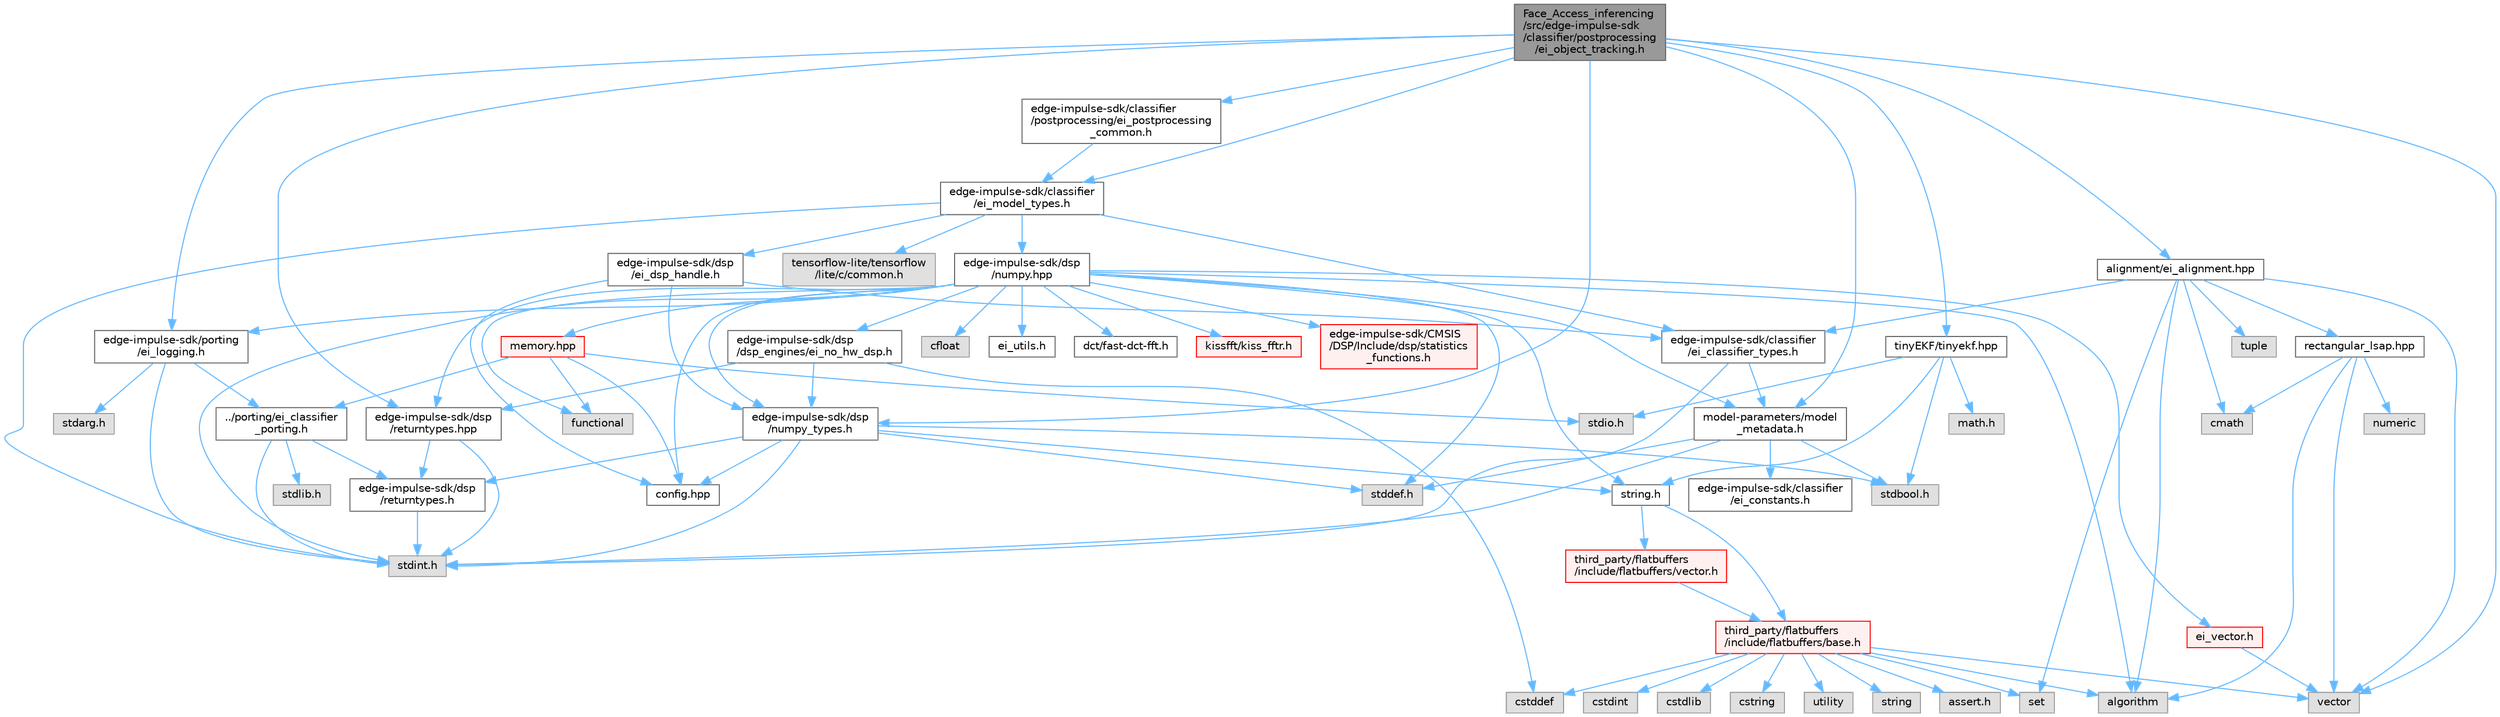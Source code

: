 digraph "Face_Access_inferencing/src/edge-impulse-sdk/classifier/postprocessing/ei_object_tracking.h"
{
 // LATEX_PDF_SIZE
  bgcolor="transparent";
  edge [fontname=Helvetica,fontsize=10,labelfontname=Helvetica,labelfontsize=10];
  node [fontname=Helvetica,fontsize=10,shape=box,height=0.2,width=0.4];
  Node1 [id="Node000001",label="Face_Access_inferencing\l/src/edge-impulse-sdk\l/classifier/postprocessing\l/ei_object_tracking.h",height=0.2,width=0.4,color="gray40", fillcolor="grey60", style="filled", fontcolor="black",tooltip=" "];
  Node1 -> Node2 [id="edge1_Node000001_Node000002",color="steelblue1",style="solid",tooltip=" "];
  Node2 [id="Node000002",label="edge-impulse-sdk/dsp\l/numpy_types.h",height=0.2,width=0.4,color="grey40", fillcolor="white", style="filled",URL="$numpy__types_8h.html",tooltip=" "];
  Node2 -> Node3 [id="edge2_Node000002_Node000003",color="steelblue1",style="solid",tooltip=" "];
  Node3 [id="Node000003",label="stdint.h",height=0.2,width=0.4,color="grey60", fillcolor="#E0E0E0", style="filled",tooltip=" "];
  Node2 -> Node4 [id="edge3_Node000002_Node000004",color="steelblue1",style="solid",tooltip=" "];
  Node4 [id="Node000004",label="stdbool.h",height=0.2,width=0.4,color="grey60", fillcolor="#E0E0E0", style="filled",tooltip=" "];
  Node2 -> Node5 [id="edge4_Node000002_Node000005",color="steelblue1",style="solid",tooltip=" "];
  Node5 [id="Node000005",label="string.h",height=0.2,width=0.4,color="grey40", fillcolor="white", style="filled",URL="$string_8h.html",tooltip=" "];
  Node5 -> Node6 [id="edge5_Node000005_Node000006",color="steelblue1",style="solid",tooltip=" "];
  Node6 [id="Node000006",label="third_party/flatbuffers\l/include/flatbuffers/base.h",height=0.2,width=0.4,color="red", fillcolor="#FFF0F0", style="filled",URL="$base_8h.html",tooltip=" "];
  Node6 -> Node7 [id="edge6_Node000006_Node000007",color="steelblue1",style="solid",tooltip=" "];
  Node7 [id="Node000007",label="assert.h",height=0.2,width=0.4,color="grey60", fillcolor="#E0E0E0", style="filled",tooltip=" "];
  Node6 -> Node8 [id="edge7_Node000006_Node000008",color="steelblue1",style="solid",tooltip=" "];
  Node8 [id="Node000008",label="cstdint",height=0.2,width=0.4,color="grey60", fillcolor="#E0E0E0", style="filled",tooltip=" "];
  Node6 -> Node9 [id="edge8_Node000006_Node000009",color="steelblue1",style="solid",tooltip=" "];
  Node9 [id="Node000009",label="cstddef",height=0.2,width=0.4,color="grey60", fillcolor="#E0E0E0", style="filled",tooltip=" "];
  Node6 -> Node10 [id="edge9_Node000006_Node000010",color="steelblue1",style="solid",tooltip=" "];
  Node10 [id="Node000010",label="cstdlib",height=0.2,width=0.4,color="grey60", fillcolor="#E0E0E0", style="filled",tooltip=" "];
  Node6 -> Node11 [id="edge10_Node000006_Node000011",color="steelblue1",style="solid",tooltip=" "];
  Node11 [id="Node000011",label="cstring",height=0.2,width=0.4,color="grey60", fillcolor="#E0E0E0", style="filled",tooltip=" "];
  Node6 -> Node12 [id="edge11_Node000006_Node000012",color="steelblue1",style="solid",tooltip=" "];
  Node12 [id="Node000012",label="utility",height=0.2,width=0.4,color="grey60", fillcolor="#E0E0E0", style="filled",tooltip=" "];
  Node6 -> Node13 [id="edge12_Node000006_Node000013",color="steelblue1",style="solid",tooltip=" "];
  Node13 [id="Node000013",label="string",height=0.2,width=0.4,color="grey60", fillcolor="#E0E0E0", style="filled",tooltip=" "];
  Node6 -> Node15 [id="edge13_Node000006_Node000015",color="steelblue1",style="solid",tooltip=" "];
  Node15 [id="Node000015",label="vector",height=0.2,width=0.4,color="grey60", fillcolor="#E0E0E0", style="filled",tooltip=" "];
  Node6 -> Node16 [id="edge14_Node000006_Node000016",color="steelblue1",style="solid",tooltip=" "];
  Node16 [id="Node000016",label="set",height=0.2,width=0.4,color="grey60", fillcolor="#E0E0E0", style="filled",tooltip=" "];
  Node6 -> Node17 [id="edge15_Node000006_Node000017",color="steelblue1",style="solid",tooltip=" "];
  Node17 [id="Node000017",label="algorithm",height=0.2,width=0.4,color="grey60", fillcolor="#E0E0E0", style="filled",tooltip=" "];
  Node5 -> Node20 [id="edge16_Node000005_Node000020",color="steelblue1",style="solid",tooltip=" "];
  Node20 [id="Node000020",label="third_party/flatbuffers\l/include/flatbuffers/vector.h",height=0.2,width=0.4,color="red", fillcolor="#FFF0F0", style="filled",URL="$vector_8h.html",tooltip=" "];
  Node20 -> Node6 [id="edge17_Node000020_Node000006",color="steelblue1",style="solid",tooltip=" "];
  Node2 -> Node24 [id="edge18_Node000002_Node000024",color="steelblue1",style="solid",tooltip=" "];
  Node24 [id="Node000024",label="stddef.h",height=0.2,width=0.4,color="grey60", fillcolor="#E0E0E0", style="filled",tooltip=" "];
  Node2 -> Node25 [id="edge19_Node000002_Node000025",color="steelblue1",style="solid",tooltip=" "];
  Node25 [id="Node000025",label="config.hpp",height=0.2,width=0.4,color="grey40", fillcolor="white", style="filled",URL="$config_8hpp.html",tooltip=" "];
  Node2 -> Node26 [id="edge20_Node000002_Node000026",color="steelblue1",style="solid",tooltip=" "];
  Node26 [id="Node000026",label="edge-impulse-sdk/dsp\l/returntypes.h",height=0.2,width=0.4,color="grey40", fillcolor="white", style="filled",URL="$returntypes_8h.html",tooltip=" "];
  Node26 -> Node3 [id="edge21_Node000026_Node000003",color="steelblue1",style="solid",tooltip=" "];
  Node1 -> Node27 [id="edge22_Node000001_Node000027",color="steelblue1",style="solid",tooltip=" "];
  Node27 [id="Node000027",label="edge-impulse-sdk/dsp\l/returntypes.hpp",height=0.2,width=0.4,color="grey40", fillcolor="white", style="filled",URL="$returntypes_8hpp.html",tooltip=" "];
  Node27 -> Node3 [id="edge23_Node000027_Node000003",color="steelblue1",style="solid",tooltip=" "];
  Node27 -> Node26 [id="edge24_Node000027_Node000026",color="steelblue1",style="solid",tooltip=" "];
  Node1 -> Node28 [id="edge25_Node000001_Node000028",color="steelblue1",style="solid",tooltip=" "];
  Node28 [id="Node000028",label="edge-impulse-sdk/classifier\l/ei_model_types.h",height=0.2,width=0.4,color="grey40", fillcolor="white", style="filled",URL="$ei__model__types_8h.html",tooltip=" "];
  Node28 -> Node3 [id="edge26_Node000028_Node000003",color="steelblue1",style="solid",tooltip=" "];
  Node28 -> Node29 [id="edge27_Node000028_Node000029",color="steelblue1",style="solid",tooltip=" "];
  Node29 [id="Node000029",label="edge-impulse-sdk/classifier\l/ei_classifier_types.h",height=0.2,width=0.4,color="grey40", fillcolor="white", style="filled",URL="$ei__classifier__types_8h.html",tooltip=" "];
  Node29 -> Node3 [id="edge28_Node000029_Node000003",color="steelblue1",style="solid",tooltip=" "];
  Node29 -> Node30 [id="edge29_Node000029_Node000030",color="steelblue1",style="solid",tooltip=" "];
  Node30 [id="Node000030",label="model-parameters/model\l_metadata.h",height=0.2,width=0.4,color="grey40", fillcolor="white", style="filled",URL="$model__metadata_8h.html",tooltip=" "];
  Node30 -> Node3 [id="edge30_Node000030_Node000003",color="steelblue1",style="solid",tooltip=" "];
  Node30 -> Node4 [id="edge31_Node000030_Node000004",color="steelblue1",style="solid",tooltip=" "];
  Node30 -> Node24 [id="edge32_Node000030_Node000024",color="steelblue1",style="solid",tooltip=" "];
  Node30 -> Node31 [id="edge33_Node000030_Node000031",color="steelblue1",style="solid",tooltip=" "];
  Node31 [id="Node000031",label="edge-impulse-sdk/classifier\l/ei_constants.h",height=0.2,width=0.4,color="grey40", fillcolor="white", style="filled",URL="$ei__constants_8h.html",tooltip=" "];
  Node28 -> Node32 [id="edge34_Node000028_Node000032",color="steelblue1",style="solid",tooltip=" "];
  Node32 [id="Node000032",label="edge-impulse-sdk/dsp\l/ei_dsp_handle.h",height=0.2,width=0.4,color="grey40", fillcolor="white", style="filled",URL="$ei__dsp__handle_8h.html",tooltip=" "];
  Node32 -> Node25 [id="edge35_Node000032_Node000025",color="steelblue1",style="solid",tooltip=" "];
  Node32 -> Node2 [id="edge36_Node000032_Node000002",color="steelblue1",style="solid",tooltip=" "];
  Node32 -> Node29 [id="edge37_Node000032_Node000029",color="steelblue1",style="solid",tooltip=" "];
  Node28 -> Node33 [id="edge38_Node000028_Node000033",color="steelblue1",style="solid",tooltip=" "];
  Node33 [id="Node000033",label="edge-impulse-sdk/dsp\l/numpy.hpp",height=0.2,width=0.4,color="grey40", fillcolor="white", style="filled",URL="$numpy_8hpp.html",tooltip=" "];
  Node33 -> Node3 [id="edge39_Node000033_Node000003",color="steelblue1",style="solid",tooltip=" "];
  Node33 -> Node5 [id="edge40_Node000033_Node000005",color="steelblue1",style="solid",tooltip=" "];
  Node33 -> Node24 [id="edge41_Node000033_Node000024",color="steelblue1",style="solid",tooltip=" "];
  Node33 -> Node34 [id="edge42_Node000033_Node000034",color="steelblue1",style="solid",tooltip=" "];
  Node34 [id="Node000034",label="cfloat",height=0.2,width=0.4,color="grey60", fillcolor="#E0E0E0", style="filled",tooltip=" "];
  Node33 -> Node35 [id="edge43_Node000033_Node000035",color="steelblue1",style="solid",tooltip=" "];
  Node35 [id="Node000035",label="ei_vector.h",height=0.2,width=0.4,color="red", fillcolor="#FFF0F0", style="filled",URL="$ei__vector_8h.html",tooltip=" "];
  Node35 -> Node15 [id="edge44_Node000035_Node000015",color="steelblue1",style="solid",tooltip=" "];
  Node33 -> Node17 [id="edge45_Node000033_Node000017",color="steelblue1",style="solid",tooltip=" "];
  Node33 -> Node2 [id="edge46_Node000033_Node000002",color="steelblue1",style="solid",tooltip=" "];
  Node33 -> Node25 [id="edge47_Node000033_Node000025",color="steelblue1",style="solid",tooltip=" "];
  Node33 -> Node27 [id="edge48_Node000033_Node000027",color="steelblue1",style="solid",tooltip=" "];
  Node33 -> Node37 [id="edge49_Node000033_Node000037",color="steelblue1",style="solid",tooltip=" "];
  Node37 [id="Node000037",label="memory.hpp",height=0.2,width=0.4,color="red", fillcolor="#FFF0F0", style="filled",URL="$memory_8hpp.html",tooltip=" "];
  Node37 -> Node38 [id="edge50_Node000037_Node000038",color="steelblue1",style="solid",tooltip=" "];
  Node38 [id="Node000038",label="functional",height=0.2,width=0.4,color="grey60", fillcolor="#E0E0E0", style="filled",tooltip=" "];
  Node37 -> Node39 [id="edge51_Node000037_Node000039",color="steelblue1",style="solid",tooltip=" "];
  Node39 [id="Node000039",label="stdio.h",height=0.2,width=0.4,color="grey60", fillcolor="#E0E0E0", style="filled",tooltip=" "];
  Node37 -> Node40 [id="edge52_Node000037_Node000040",color="steelblue1",style="solid",tooltip=" "];
  Node40 [id="Node000040",label="../porting/ei_classifier\l_porting.h",height=0.2,width=0.4,color="grey40", fillcolor="white", style="filled",URL="$ei__classifier__porting_8h.html",tooltip=" "];
  Node40 -> Node3 [id="edge53_Node000040_Node000003",color="steelblue1",style="solid",tooltip=" "];
  Node40 -> Node41 [id="edge54_Node000040_Node000041",color="steelblue1",style="solid",tooltip=" "];
  Node41 [id="Node000041",label="stdlib.h",height=0.2,width=0.4,color="grey60", fillcolor="#E0E0E0", style="filled",tooltip=" "];
  Node40 -> Node26 [id="edge55_Node000040_Node000026",color="steelblue1",style="solid",tooltip=" "];
  Node37 -> Node25 [id="edge56_Node000037_Node000025",color="steelblue1",style="solid",tooltip=" "];
  Node33 -> Node43 [id="edge57_Node000033_Node000043",color="steelblue1",style="solid",tooltip=" "];
  Node43 [id="Node000043",label="ei_utils.h",height=0.2,width=0.4,color="grey40", fillcolor="white", style="filled",URL="$ei__utils_8h.html",tooltip=" "];
  Node33 -> Node44 [id="edge58_Node000033_Node000044",color="steelblue1",style="solid",tooltip=" "];
  Node44 [id="Node000044",label="dct/fast-dct-fft.h",height=0.2,width=0.4,color="grey40", fillcolor="white", style="filled",URL="$fast-dct-fft_8h.html",tooltip=" "];
  Node33 -> Node45 [id="edge59_Node000033_Node000045",color="steelblue1",style="solid",tooltip=" "];
  Node45 [id="Node000045",label="kissfft/kiss_fftr.h",height=0.2,width=0.4,color="red", fillcolor="#FFF0F0", style="filled",URL="$_face___access__inferencing_2src_2edge-impulse-sdk_2dsp_2kissfft_2kiss__fftr_8h.html",tooltip=" "];
  Node33 -> Node48 [id="edge60_Node000033_Node000048",color="steelblue1",style="solid",tooltip=" "];
  Node48 [id="Node000048",label="edge-impulse-sdk/porting\l/ei_logging.h",height=0.2,width=0.4,color="grey40", fillcolor="white", style="filled",URL="$ei__logging_8h.html",tooltip=" "];
  Node48 -> Node3 [id="edge61_Node000048_Node000003",color="steelblue1",style="solid",tooltip=" "];
  Node48 -> Node49 [id="edge62_Node000048_Node000049",color="steelblue1",style="solid",tooltip=" "];
  Node49 [id="Node000049",label="stdarg.h",height=0.2,width=0.4,color="grey60", fillcolor="#E0E0E0", style="filled",tooltip=" "];
  Node48 -> Node40 [id="edge63_Node000048_Node000040",color="steelblue1",style="solid",tooltip=" "];
  Node33 -> Node30 [id="edge64_Node000033_Node000030",color="steelblue1",style="solid",tooltip=" "];
  Node33 -> Node50 [id="edge65_Node000033_Node000050",color="steelblue1",style="solid",tooltip=" "];
  Node50 [id="Node000050",label="edge-impulse-sdk/dsp\l/dsp_engines/ei_no_hw_dsp.h",height=0.2,width=0.4,color="grey40", fillcolor="white", style="filled",URL="$ei__no__hw__dsp_8h.html",tooltip=" "];
  Node50 -> Node9 [id="edge66_Node000050_Node000009",color="steelblue1",style="solid",tooltip=" "];
  Node50 -> Node27 [id="edge67_Node000050_Node000027",color="steelblue1",style="solid",tooltip=" "];
  Node50 -> Node2 [id="edge68_Node000050_Node000002",color="steelblue1",style="solid",tooltip=" "];
  Node33 -> Node51 [id="edge69_Node000033_Node000051",color="steelblue1",style="solid",tooltip=" "];
  Node51 [id="Node000051",label="edge-impulse-sdk/CMSIS\l/DSP/Include/dsp/statistics\l_functions.h",height=0.2,width=0.4,color="red", fillcolor="#FFF0F0", style="filled",URL="$statistics__functions_8h.html",tooltip=" "];
  Node33 -> Node38 [id="edge70_Node000033_Node000038",color="steelblue1",style="solid",tooltip=" "];
  Node28 -> Node61 [id="edge71_Node000028_Node000061",color="steelblue1",style="solid",tooltip=" "];
  Node61 [id="Node000061",label="tensorflow-lite/tensorflow\l/lite/c/common.h",height=0.2,width=0.4,color="grey60", fillcolor="#E0E0E0", style="filled",tooltip=" "];
  Node1 -> Node48 [id="edge72_Node000001_Node000048",color="steelblue1",style="solid",tooltip=" "];
  Node1 -> Node62 [id="edge73_Node000001_Node000062",color="steelblue1",style="solid",tooltip=" "];
  Node62 [id="Node000062",label="edge-impulse-sdk/classifier\l/postprocessing/ei_postprocessing\l_common.h",height=0.2,width=0.4,color="grey40", fillcolor="white", style="filled",URL="$ei__postprocessing__common_8h.html",tooltip=" "];
  Node62 -> Node28 [id="edge74_Node000062_Node000028",color="steelblue1",style="solid",tooltip=" "];
  Node1 -> Node30 [id="edge75_Node000001_Node000030",color="steelblue1",style="solid",tooltip=" "];
  Node1 -> Node15 [id="edge76_Node000001_Node000015",color="steelblue1",style="solid",tooltip=" "];
  Node1 -> Node63 [id="edge77_Node000001_Node000063",color="steelblue1",style="solid",tooltip=" "];
  Node63 [id="Node000063",label="tinyEKF/tinyekf.hpp",height=0.2,width=0.4,color="grey40", fillcolor="white", style="filled",URL="$tinyekf_8hpp.html",tooltip=" "];
  Node63 -> Node47 [id="edge78_Node000063_Node000047",color="steelblue1",style="solid",tooltip=" "];
  Node47 [id="Node000047",label="math.h",height=0.2,width=0.4,color="grey60", fillcolor="#E0E0E0", style="filled",tooltip=" "];
  Node63 -> Node4 [id="edge79_Node000063_Node000004",color="steelblue1",style="solid",tooltip=" "];
  Node63 -> Node5 [id="edge80_Node000063_Node000005",color="steelblue1",style="solid",tooltip=" "];
  Node63 -> Node39 [id="edge81_Node000063_Node000039",color="steelblue1",style="solid",tooltip=" "];
  Node1 -> Node64 [id="edge82_Node000001_Node000064",color="steelblue1",style="solid",tooltip=" "];
  Node64 [id="Node000064",label="alignment/ei_alignment.hpp",height=0.2,width=0.4,color="grey40", fillcolor="white", style="filled",URL="$ei__alignment_8hpp.html",tooltip=" "];
  Node64 -> Node15 [id="edge83_Node000064_Node000015",color="steelblue1",style="solid",tooltip=" "];
  Node64 -> Node65 [id="edge84_Node000064_Node000065",color="steelblue1",style="solid",tooltip=" "];
  Node65 [id="Node000065",label="tuple",height=0.2,width=0.4,color="grey60", fillcolor="#E0E0E0", style="filled",tooltip=" "];
  Node64 -> Node16 [id="edge85_Node000064_Node000016",color="steelblue1",style="solid",tooltip=" "];
  Node64 -> Node17 [id="edge86_Node000064_Node000017",color="steelblue1",style="solid",tooltip=" "];
  Node64 -> Node66 [id="edge87_Node000064_Node000066",color="steelblue1",style="solid",tooltip=" "];
  Node66 [id="Node000066",label="cmath",height=0.2,width=0.4,color="grey60", fillcolor="#E0E0E0", style="filled",tooltip=" "];
  Node64 -> Node67 [id="edge88_Node000064_Node000067",color="steelblue1",style="solid",tooltip=" "];
  Node67 [id="Node000067",label="rectangular_lsap.hpp",height=0.2,width=0.4,color="grey40", fillcolor="white", style="filled",URL="$rectangular__lsap_8hpp.html",tooltip=" "];
  Node67 -> Node66 [id="edge89_Node000067_Node000066",color="steelblue1",style="solid",tooltip=" "];
  Node67 -> Node15 [id="edge90_Node000067_Node000015",color="steelblue1",style="solid",tooltip=" "];
  Node67 -> Node68 [id="edge91_Node000067_Node000068",color="steelblue1",style="solid",tooltip=" "];
  Node68 [id="Node000068",label="numeric",height=0.2,width=0.4,color="grey60", fillcolor="#E0E0E0", style="filled",tooltip=" "];
  Node67 -> Node17 [id="edge92_Node000067_Node000017",color="steelblue1",style="solid",tooltip=" "];
  Node64 -> Node29 [id="edge93_Node000064_Node000029",color="steelblue1",style="solid",tooltip=" "];
}

